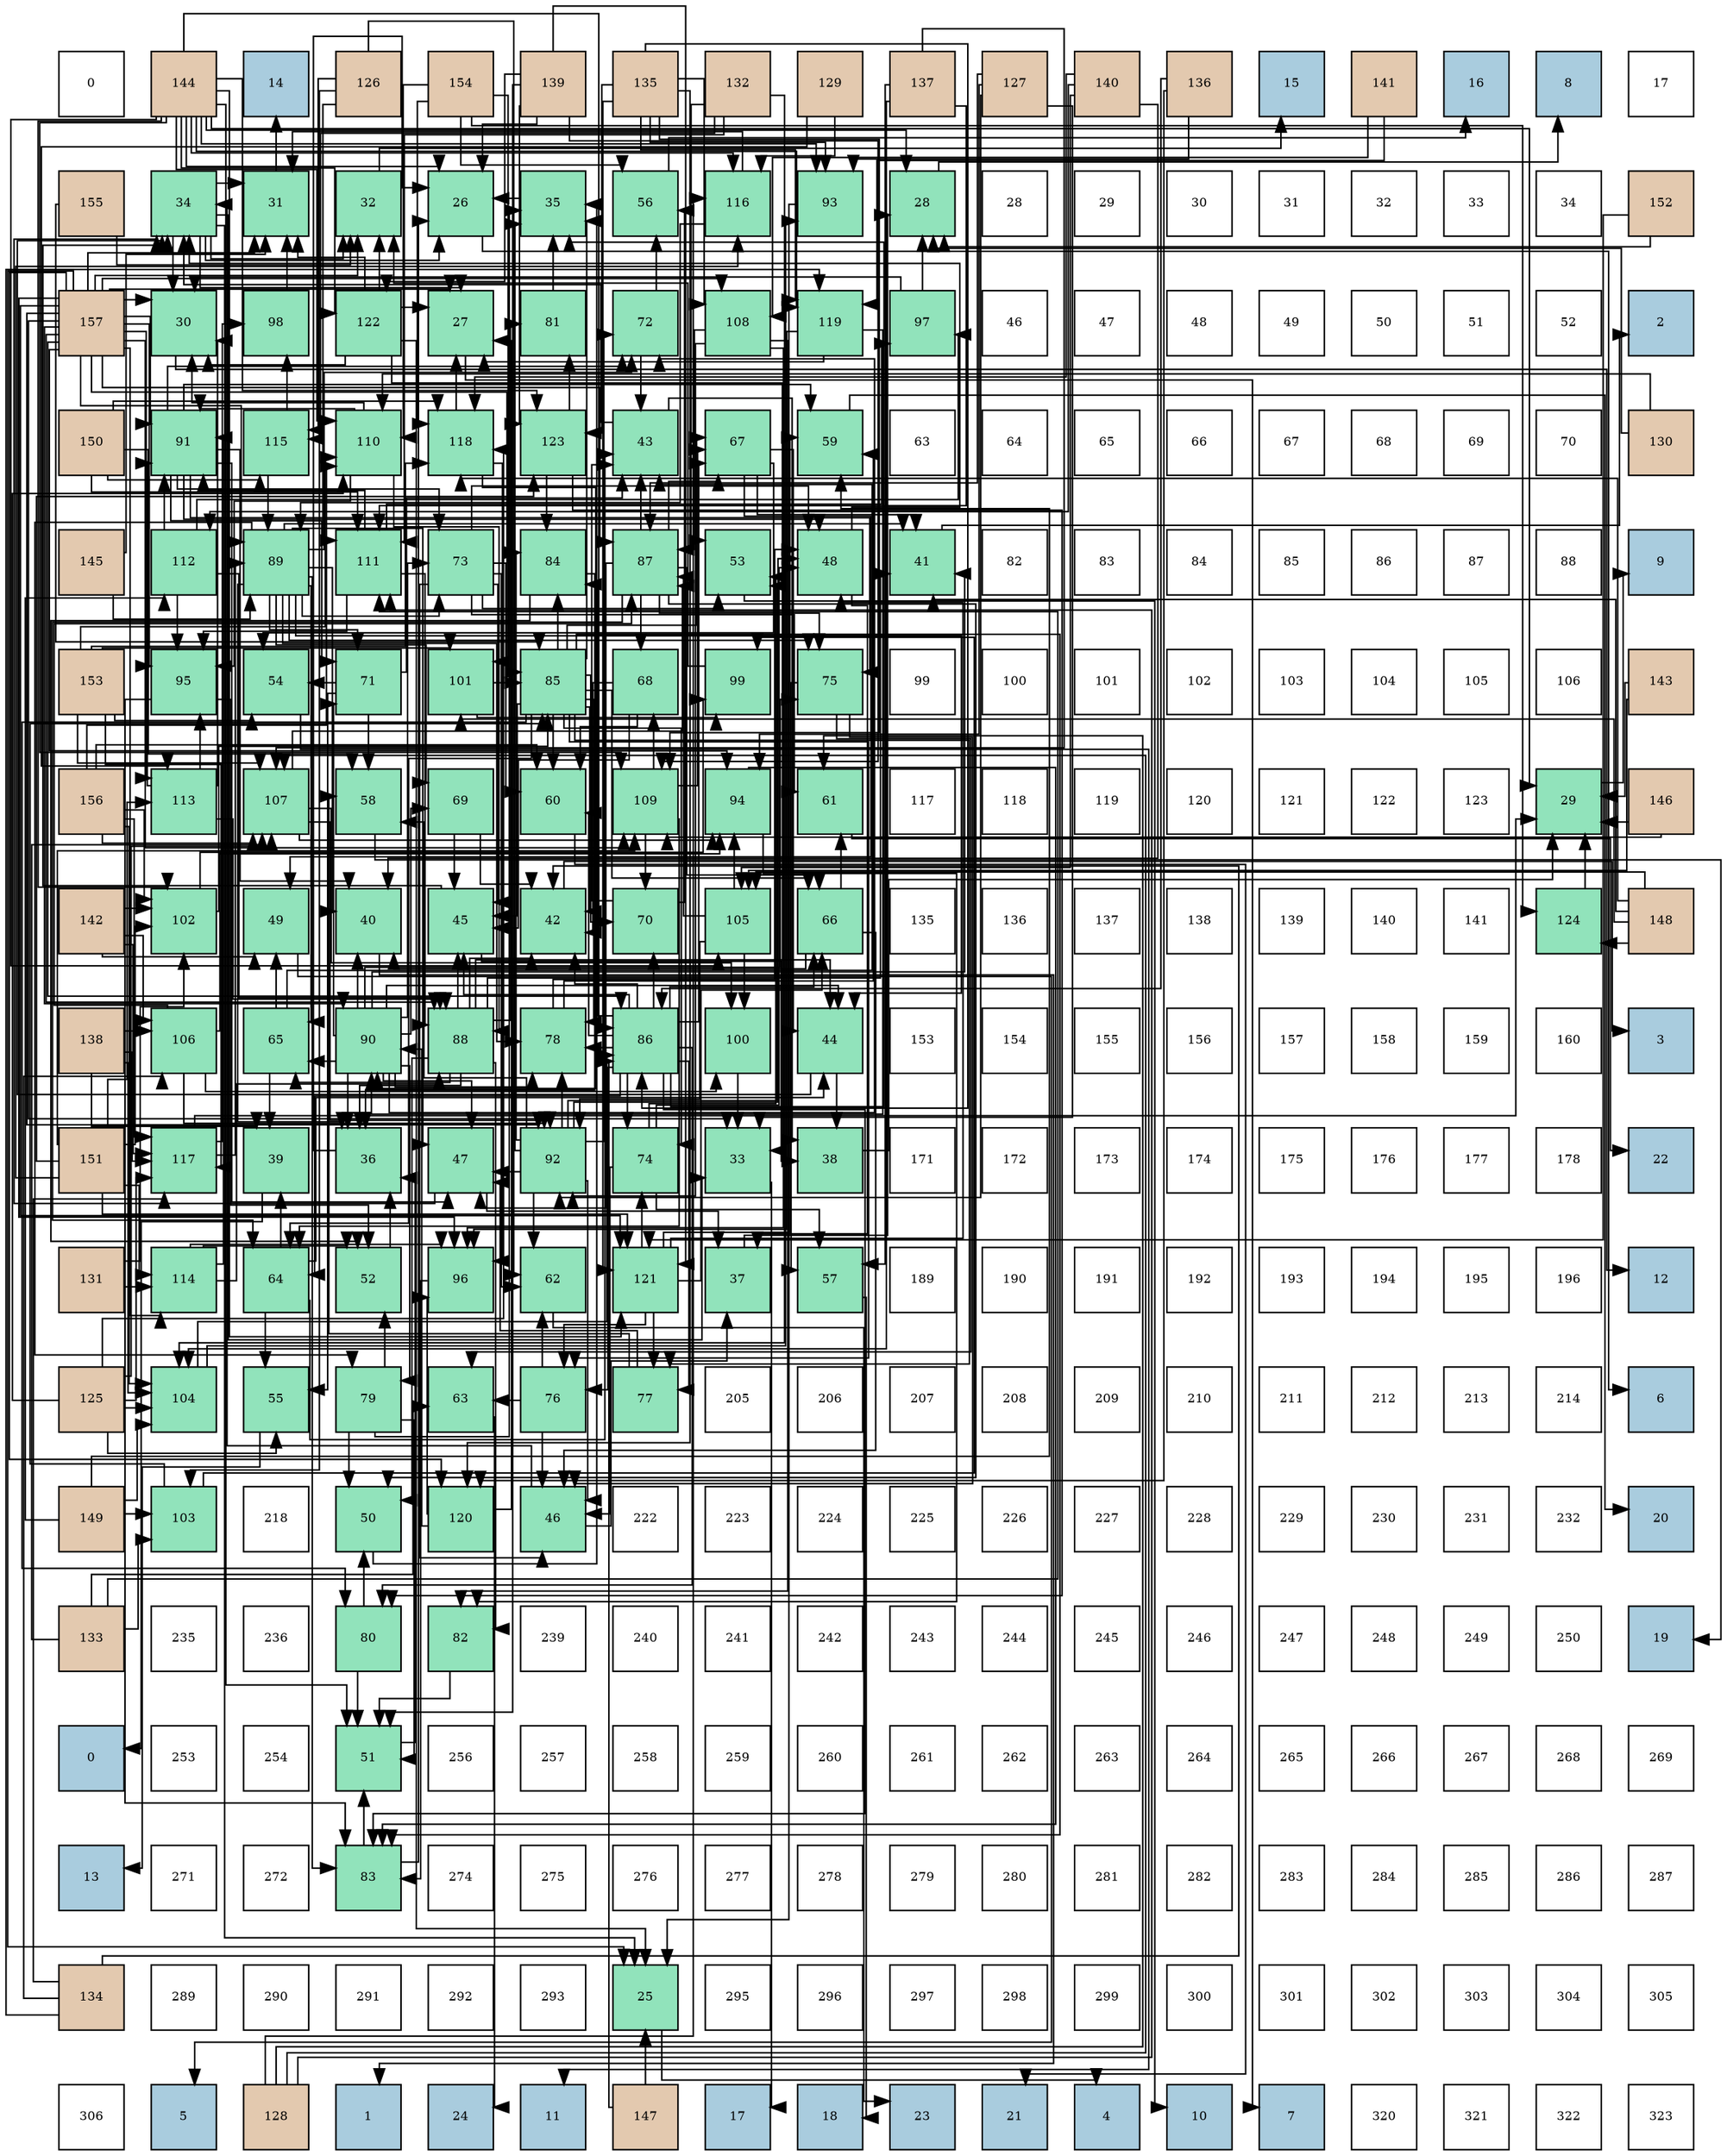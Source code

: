 digraph layout{
 rankdir=TB;
 splines=ortho;
 node [style=filled shape=square fixedsize=true width=0.6];
0[label="0", fontsize=8, fillcolor="#ffffff"];
1[label="144", fontsize=8, fillcolor="#e3c9af"];
2[label="14", fontsize=8, fillcolor="#a9ccde"];
3[label="126", fontsize=8, fillcolor="#e3c9af"];
4[label="154", fontsize=8, fillcolor="#e3c9af"];
5[label="139", fontsize=8, fillcolor="#e3c9af"];
6[label="135", fontsize=8, fillcolor="#e3c9af"];
7[label="132", fontsize=8, fillcolor="#e3c9af"];
8[label="129", fontsize=8, fillcolor="#e3c9af"];
9[label="137", fontsize=8, fillcolor="#e3c9af"];
10[label="127", fontsize=8, fillcolor="#e3c9af"];
11[label="140", fontsize=8, fillcolor="#e3c9af"];
12[label="136", fontsize=8, fillcolor="#e3c9af"];
13[label="15", fontsize=8, fillcolor="#a9ccde"];
14[label="141", fontsize=8, fillcolor="#e3c9af"];
15[label="16", fontsize=8, fillcolor="#a9ccde"];
16[label="8", fontsize=8, fillcolor="#a9ccde"];
17[label="17", fontsize=8, fillcolor="#ffffff"];
18[label="155", fontsize=8, fillcolor="#e3c9af"];
19[label="34", fontsize=8, fillcolor="#91e3bb"];
20[label="31", fontsize=8, fillcolor="#91e3bb"];
21[label="32", fontsize=8, fillcolor="#91e3bb"];
22[label="26", fontsize=8, fillcolor="#91e3bb"];
23[label="35", fontsize=8, fillcolor="#91e3bb"];
24[label="56", fontsize=8, fillcolor="#91e3bb"];
25[label="116", fontsize=8, fillcolor="#91e3bb"];
26[label="93", fontsize=8, fillcolor="#91e3bb"];
27[label="28", fontsize=8, fillcolor="#91e3bb"];
28[label="28", fontsize=8, fillcolor="#ffffff"];
29[label="29", fontsize=8, fillcolor="#ffffff"];
30[label="30", fontsize=8, fillcolor="#ffffff"];
31[label="31", fontsize=8, fillcolor="#ffffff"];
32[label="32", fontsize=8, fillcolor="#ffffff"];
33[label="33", fontsize=8, fillcolor="#ffffff"];
34[label="34", fontsize=8, fillcolor="#ffffff"];
35[label="152", fontsize=8, fillcolor="#e3c9af"];
36[label="157", fontsize=8, fillcolor="#e3c9af"];
37[label="30", fontsize=8, fillcolor="#91e3bb"];
38[label="98", fontsize=8, fillcolor="#91e3bb"];
39[label="122", fontsize=8, fillcolor="#91e3bb"];
40[label="27", fontsize=8, fillcolor="#91e3bb"];
41[label="81", fontsize=8, fillcolor="#91e3bb"];
42[label="72", fontsize=8, fillcolor="#91e3bb"];
43[label="108", fontsize=8, fillcolor="#91e3bb"];
44[label="119", fontsize=8, fillcolor="#91e3bb"];
45[label="97", fontsize=8, fillcolor="#91e3bb"];
46[label="46", fontsize=8, fillcolor="#ffffff"];
47[label="47", fontsize=8, fillcolor="#ffffff"];
48[label="48", fontsize=8, fillcolor="#ffffff"];
49[label="49", fontsize=8, fillcolor="#ffffff"];
50[label="50", fontsize=8, fillcolor="#ffffff"];
51[label="51", fontsize=8, fillcolor="#ffffff"];
52[label="52", fontsize=8, fillcolor="#ffffff"];
53[label="2", fontsize=8, fillcolor="#a9ccde"];
54[label="150", fontsize=8, fillcolor="#e3c9af"];
55[label="91", fontsize=8, fillcolor="#91e3bb"];
56[label="115", fontsize=8, fillcolor="#91e3bb"];
57[label="110", fontsize=8, fillcolor="#91e3bb"];
58[label="118", fontsize=8, fillcolor="#91e3bb"];
59[label="123", fontsize=8, fillcolor="#91e3bb"];
60[label="43", fontsize=8, fillcolor="#91e3bb"];
61[label="67", fontsize=8, fillcolor="#91e3bb"];
62[label="59", fontsize=8, fillcolor="#91e3bb"];
63[label="63", fontsize=8, fillcolor="#ffffff"];
64[label="64", fontsize=8, fillcolor="#ffffff"];
65[label="65", fontsize=8, fillcolor="#ffffff"];
66[label="66", fontsize=8, fillcolor="#ffffff"];
67[label="67", fontsize=8, fillcolor="#ffffff"];
68[label="68", fontsize=8, fillcolor="#ffffff"];
69[label="69", fontsize=8, fillcolor="#ffffff"];
70[label="70", fontsize=8, fillcolor="#ffffff"];
71[label="130", fontsize=8, fillcolor="#e3c9af"];
72[label="145", fontsize=8, fillcolor="#e3c9af"];
73[label="112", fontsize=8, fillcolor="#91e3bb"];
74[label="89", fontsize=8, fillcolor="#91e3bb"];
75[label="111", fontsize=8, fillcolor="#91e3bb"];
76[label="73", fontsize=8, fillcolor="#91e3bb"];
77[label="84", fontsize=8, fillcolor="#91e3bb"];
78[label="87", fontsize=8, fillcolor="#91e3bb"];
79[label="53", fontsize=8, fillcolor="#91e3bb"];
80[label="48", fontsize=8, fillcolor="#91e3bb"];
81[label="41", fontsize=8, fillcolor="#91e3bb"];
82[label="82", fontsize=8, fillcolor="#ffffff"];
83[label="83", fontsize=8, fillcolor="#ffffff"];
84[label="84", fontsize=8, fillcolor="#ffffff"];
85[label="85", fontsize=8, fillcolor="#ffffff"];
86[label="86", fontsize=8, fillcolor="#ffffff"];
87[label="87", fontsize=8, fillcolor="#ffffff"];
88[label="88", fontsize=8, fillcolor="#ffffff"];
89[label="9", fontsize=8, fillcolor="#a9ccde"];
90[label="153", fontsize=8, fillcolor="#e3c9af"];
91[label="95", fontsize=8, fillcolor="#91e3bb"];
92[label="54", fontsize=8, fillcolor="#91e3bb"];
93[label="71", fontsize=8, fillcolor="#91e3bb"];
94[label="101", fontsize=8, fillcolor="#91e3bb"];
95[label="85", fontsize=8, fillcolor="#91e3bb"];
96[label="68", fontsize=8, fillcolor="#91e3bb"];
97[label="99", fontsize=8, fillcolor="#91e3bb"];
98[label="75", fontsize=8, fillcolor="#91e3bb"];
99[label="99", fontsize=8, fillcolor="#ffffff"];
100[label="100", fontsize=8, fillcolor="#ffffff"];
101[label="101", fontsize=8, fillcolor="#ffffff"];
102[label="102", fontsize=8, fillcolor="#ffffff"];
103[label="103", fontsize=8, fillcolor="#ffffff"];
104[label="104", fontsize=8, fillcolor="#ffffff"];
105[label="105", fontsize=8, fillcolor="#ffffff"];
106[label="106", fontsize=8, fillcolor="#ffffff"];
107[label="143", fontsize=8, fillcolor="#e3c9af"];
108[label="156", fontsize=8, fillcolor="#e3c9af"];
109[label="113", fontsize=8, fillcolor="#91e3bb"];
110[label="107", fontsize=8, fillcolor="#91e3bb"];
111[label="58", fontsize=8, fillcolor="#91e3bb"];
112[label="69", fontsize=8, fillcolor="#91e3bb"];
113[label="60", fontsize=8, fillcolor="#91e3bb"];
114[label="109", fontsize=8, fillcolor="#91e3bb"];
115[label="94", fontsize=8, fillcolor="#91e3bb"];
116[label="61", fontsize=8, fillcolor="#91e3bb"];
117[label="117", fontsize=8, fillcolor="#ffffff"];
118[label="118", fontsize=8, fillcolor="#ffffff"];
119[label="119", fontsize=8, fillcolor="#ffffff"];
120[label="120", fontsize=8, fillcolor="#ffffff"];
121[label="121", fontsize=8, fillcolor="#ffffff"];
122[label="122", fontsize=8, fillcolor="#ffffff"];
123[label="123", fontsize=8, fillcolor="#ffffff"];
124[label="29", fontsize=8, fillcolor="#91e3bb"];
125[label="146", fontsize=8, fillcolor="#e3c9af"];
126[label="142", fontsize=8, fillcolor="#e3c9af"];
127[label="102", fontsize=8, fillcolor="#91e3bb"];
128[label="49", fontsize=8, fillcolor="#91e3bb"];
129[label="40", fontsize=8, fillcolor="#91e3bb"];
130[label="45", fontsize=8, fillcolor="#91e3bb"];
131[label="42", fontsize=8, fillcolor="#91e3bb"];
132[label="70", fontsize=8, fillcolor="#91e3bb"];
133[label="105", fontsize=8, fillcolor="#91e3bb"];
134[label="66", fontsize=8, fillcolor="#91e3bb"];
135[label="135", fontsize=8, fillcolor="#ffffff"];
136[label="136", fontsize=8, fillcolor="#ffffff"];
137[label="137", fontsize=8, fillcolor="#ffffff"];
138[label="138", fontsize=8, fillcolor="#ffffff"];
139[label="139", fontsize=8, fillcolor="#ffffff"];
140[label="140", fontsize=8, fillcolor="#ffffff"];
141[label="141", fontsize=8, fillcolor="#ffffff"];
142[label="124", fontsize=8, fillcolor="#91e3bb"];
143[label="148", fontsize=8, fillcolor="#e3c9af"];
144[label="138", fontsize=8, fillcolor="#e3c9af"];
145[label="106", fontsize=8, fillcolor="#91e3bb"];
146[label="65", fontsize=8, fillcolor="#91e3bb"];
147[label="90", fontsize=8, fillcolor="#91e3bb"];
148[label="88", fontsize=8, fillcolor="#91e3bb"];
149[label="78", fontsize=8, fillcolor="#91e3bb"];
150[label="86", fontsize=8, fillcolor="#91e3bb"];
151[label="100", fontsize=8, fillcolor="#91e3bb"];
152[label="44", fontsize=8, fillcolor="#91e3bb"];
153[label="153", fontsize=8, fillcolor="#ffffff"];
154[label="154", fontsize=8, fillcolor="#ffffff"];
155[label="155", fontsize=8, fillcolor="#ffffff"];
156[label="156", fontsize=8, fillcolor="#ffffff"];
157[label="157", fontsize=8, fillcolor="#ffffff"];
158[label="158", fontsize=8, fillcolor="#ffffff"];
159[label="159", fontsize=8, fillcolor="#ffffff"];
160[label="160", fontsize=8, fillcolor="#ffffff"];
161[label="3", fontsize=8, fillcolor="#a9ccde"];
162[label="151", fontsize=8, fillcolor="#e3c9af"];
163[label="117", fontsize=8, fillcolor="#91e3bb"];
164[label="39", fontsize=8, fillcolor="#91e3bb"];
165[label="36", fontsize=8, fillcolor="#91e3bb"];
166[label="47", fontsize=8, fillcolor="#91e3bb"];
167[label="92", fontsize=8, fillcolor="#91e3bb"];
168[label="74", fontsize=8, fillcolor="#91e3bb"];
169[label="33", fontsize=8, fillcolor="#91e3bb"];
170[label="38", fontsize=8, fillcolor="#91e3bb"];
171[label="171", fontsize=8, fillcolor="#ffffff"];
172[label="172", fontsize=8, fillcolor="#ffffff"];
173[label="173", fontsize=8, fillcolor="#ffffff"];
174[label="174", fontsize=8, fillcolor="#ffffff"];
175[label="175", fontsize=8, fillcolor="#ffffff"];
176[label="176", fontsize=8, fillcolor="#ffffff"];
177[label="177", fontsize=8, fillcolor="#ffffff"];
178[label="178", fontsize=8, fillcolor="#ffffff"];
179[label="22", fontsize=8, fillcolor="#a9ccde"];
180[label="131", fontsize=8, fillcolor="#e3c9af"];
181[label="114", fontsize=8, fillcolor="#91e3bb"];
182[label="64", fontsize=8, fillcolor="#91e3bb"];
183[label="52", fontsize=8, fillcolor="#91e3bb"];
184[label="96", fontsize=8, fillcolor="#91e3bb"];
185[label="62", fontsize=8, fillcolor="#91e3bb"];
186[label="121", fontsize=8, fillcolor="#91e3bb"];
187[label="37", fontsize=8, fillcolor="#91e3bb"];
188[label="57", fontsize=8, fillcolor="#91e3bb"];
189[label="189", fontsize=8, fillcolor="#ffffff"];
190[label="190", fontsize=8, fillcolor="#ffffff"];
191[label="191", fontsize=8, fillcolor="#ffffff"];
192[label="192", fontsize=8, fillcolor="#ffffff"];
193[label="193", fontsize=8, fillcolor="#ffffff"];
194[label="194", fontsize=8, fillcolor="#ffffff"];
195[label="195", fontsize=8, fillcolor="#ffffff"];
196[label="196", fontsize=8, fillcolor="#ffffff"];
197[label="12", fontsize=8, fillcolor="#a9ccde"];
198[label="125", fontsize=8, fillcolor="#e3c9af"];
199[label="104", fontsize=8, fillcolor="#91e3bb"];
200[label="55", fontsize=8, fillcolor="#91e3bb"];
201[label="79", fontsize=8, fillcolor="#91e3bb"];
202[label="63", fontsize=8, fillcolor="#91e3bb"];
203[label="76", fontsize=8, fillcolor="#91e3bb"];
204[label="77", fontsize=8, fillcolor="#91e3bb"];
205[label="205", fontsize=8, fillcolor="#ffffff"];
206[label="206", fontsize=8, fillcolor="#ffffff"];
207[label="207", fontsize=8, fillcolor="#ffffff"];
208[label="208", fontsize=8, fillcolor="#ffffff"];
209[label="209", fontsize=8, fillcolor="#ffffff"];
210[label="210", fontsize=8, fillcolor="#ffffff"];
211[label="211", fontsize=8, fillcolor="#ffffff"];
212[label="212", fontsize=8, fillcolor="#ffffff"];
213[label="213", fontsize=8, fillcolor="#ffffff"];
214[label="214", fontsize=8, fillcolor="#ffffff"];
215[label="6", fontsize=8, fillcolor="#a9ccde"];
216[label="149", fontsize=8, fillcolor="#e3c9af"];
217[label="103", fontsize=8, fillcolor="#91e3bb"];
218[label="218", fontsize=8, fillcolor="#ffffff"];
219[label="50", fontsize=8, fillcolor="#91e3bb"];
220[label="120", fontsize=8, fillcolor="#91e3bb"];
221[label="46", fontsize=8, fillcolor="#91e3bb"];
222[label="222", fontsize=8, fillcolor="#ffffff"];
223[label="223", fontsize=8, fillcolor="#ffffff"];
224[label="224", fontsize=8, fillcolor="#ffffff"];
225[label="225", fontsize=8, fillcolor="#ffffff"];
226[label="226", fontsize=8, fillcolor="#ffffff"];
227[label="227", fontsize=8, fillcolor="#ffffff"];
228[label="228", fontsize=8, fillcolor="#ffffff"];
229[label="229", fontsize=8, fillcolor="#ffffff"];
230[label="230", fontsize=8, fillcolor="#ffffff"];
231[label="231", fontsize=8, fillcolor="#ffffff"];
232[label="232", fontsize=8, fillcolor="#ffffff"];
233[label="20", fontsize=8, fillcolor="#a9ccde"];
234[label="133", fontsize=8, fillcolor="#e3c9af"];
235[label="235", fontsize=8, fillcolor="#ffffff"];
236[label="236", fontsize=8, fillcolor="#ffffff"];
237[label="80", fontsize=8, fillcolor="#91e3bb"];
238[label="82", fontsize=8, fillcolor="#91e3bb"];
239[label="239", fontsize=8, fillcolor="#ffffff"];
240[label="240", fontsize=8, fillcolor="#ffffff"];
241[label="241", fontsize=8, fillcolor="#ffffff"];
242[label="242", fontsize=8, fillcolor="#ffffff"];
243[label="243", fontsize=8, fillcolor="#ffffff"];
244[label="244", fontsize=8, fillcolor="#ffffff"];
245[label="245", fontsize=8, fillcolor="#ffffff"];
246[label="246", fontsize=8, fillcolor="#ffffff"];
247[label="247", fontsize=8, fillcolor="#ffffff"];
248[label="248", fontsize=8, fillcolor="#ffffff"];
249[label="249", fontsize=8, fillcolor="#ffffff"];
250[label="250", fontsize=8, fillcolor="#ffffff"];
251[label="19", fontsize=8, fillcolor="#a9ccde"];
252[label="0", fontsize=8, fillcolor="#a9ccde"];
253[label="253", fontsize=8, fillcolor="#ffffff"];
254[label="254", fontsize=8, fillcolor="#ffffff"];
255[label="51", fontsize=8, fillcolor="#91e3bb"];
256[label="256", fontsize=8, fillcolor="#ffffff"];
257[label="257", fontsize=8, fillcolor="#ffffff"];
258[label="258", fontsize=8, fillcolor="#ffffff"];
259[label="259", fontsize=8, fillcolor="#ffffff"];
260[label="260", fontsize=8, fillcolor="#ffffff"];
261[label="261", fontsize=8, fillcolor="#ffffff"];
262[label="262", fontsize=8, fillcolor="#ffffff"];
263[label="263", fontsize=8, fillcolor="#ffffff"];
264[label="264", fontsize=8, fillcolor="#ffffff"];
265[label="265", fontsize=8, fillcolor="#ffffff"];
266[label="266", fontsize=8, fillcolor="#ffffff"];
267[label="267", fontsize=8, fillcolor="#ffffff"];
268[label="268", fontsize=8, fillcolor="#ffffff"];
269[label="269", fontsize=8, fillcolor="#ffffff"];
270[label="13", fontsize=8, fillcolor="#a9ccde"];
271[label="271", fontsize=8, fillcolor="#ffffff"];
272[label="272", fontsize=8, fillcolor="#ffffff"];
273[label="83", fontsize=8, fillcolor="#91e3bb"];
274[label="274", fontsize=8, fillcolor="#ffffff"];
275[label="275", fontsize=8, fillcolor="#ffffff"];
276[label="276", fontsize=8, fillcolor="#ffffff"];
277[label="277", fontsize=8, fillcolor="#ffffff"];
278[label="278", fontsize=8, fillcolor="#ffffff"];
279[label="279", fontsize=8, fillcolor="#ffffff"];
280[label="280", fontsize=8, fillcolor="#ffffff"];
281[label="281", fontsize=8, fillcolor="#ffffff"];
282[label="282", fontsize=8, fillcolor="#ffffff"];
283[label="283", fontsize=8, fillcolor="#ffffff"];
284[label="284", fontsize=8, fillcolor="#ffffff"];
285[label="285", fontsize=8, fillcolor="#ffffff"];
286[label="286", fontsize=8, fillcolor="#ffffff"];
287[label="287", fontsize=8, fillcolor="#ffffff"];
288[label="134", fontsize=8, fillcolor="#e3c9af"];
289[label="289", fontsize=8, fillcolor="#ffffff"];
290[label="290", fontsize=8, fillcolor="#ffffff"];
291[label="291", fontsize=8, fillcolor="#ffffff"];
292[label="292", fontsize=8, fillcolor="#ffffff"];
293[label="293", fontsize=8, fillcolor="#ffffff"];
294[label="25", fontsize=8, fillcolor="#91e3bb"];
295[label="295", fontsize=8, fillcolor="#ffffff"];
296[label="296", fontsize=8, fillcolor="#ffffff"];
297[label="297", fontsize=8, fillcolor="#ffffff"];
298[label="298", fontsize=8, fillcolor="#ffffff"];
299[label="299", fontsize=8, fillcolor="#ffffff"];
300[label="300", fontsize=8, fillcolor="#ffffff"];
301[label="301", fontsize=8, fillcolor="#ffffff"];
302[label="302", fontsize=8, fillcolor="#ffffff"];
303[label="303", fontsize=8, fillcolor="#ffffff"];
304[label="304", fontsize=8, fillcolor="#ffffff"];
305[label="305", fontsize=8, fillcolor="#ffffff"];
306[label="306", fontsize=8, fillcolor="#ffffff"];
307[label="5", fontsize=8, fillcolor="#a9ccde"];
308[label="128", fontsize=8, fillcolor="#e3c9af"];
309[label="1", fontsize=8, fillcolor="#a9ccde"];
310[label="24", fontsize=8, fillcolor="#a9ccde"];
311[label="11", fontsize=8, fillcolor="#a9ccde"];
312[label="147", fontsize=8, fillcolor="#e3c9af"];
313[label="17", fontsize=8, fillcolor="#a9ccde"];
314[label="18", fontsize=8, fillcolor="#a9ccde"];
315[label="23", fontsize=8, fillcolor="#a9ccde"];
316[label="21", fontsize=8, fillcolor="#a9ccde"];
317[label="4", fontsize=8, fillcolor="#a9ccde"];
318[label="10", fontsize=8, fillcolor="#a9ccde"];
319[label="7", fontsize=8, fillcolor="#a9ccde"];
320[label="320", fontsize=8, fillcolor="#ffffff"];
321[label="321", fontsize=8, fillcolor="#ffffff"];
322[label="322", fontsize=8, fillcolor="#ffffff"];
323[label="323", fontsize=8, fillcolor="#ffffff"];
edge [constraint=false, style=vis];294 -> 317;
22 -> 215;
40 -> 319;
27 -> 16;
124 -> 89;
37 -> 197;
20 -> 2;
21 -> 13;
169 -> 313;
19 -> 294;
19 -> 22;
19 -> 40;
19 -> 37;
19 -> 20;
19 -> 21;
19 -> 169;
23 -> 22;
165 -> 22;
187 -> 27;
170 -> 124;
164 -> 252;
129 -> 309;
81 -> 53;
131 -> 161;
60 -> 19;
60 -> 170;
152 -> 19;
152 -> 170;
130 -> 19;
130 -> 170;
221 -> 19;
221 -> 187;
166 -> 19;
166 -> 187;
80 -> 19;
80 -> 187;
128 -> 307;
219 -> 23;
255 -> 165;
183 -> 165;
79 -> 318;
92 -> 311;
200 -> 270;
24 -> 15;
188 -> 314;
111 -> 251;
62 -> 233;
113 -> 316;
116 -> 179;
185 -> 315;
202 -> 310;
182 -> 164;
182 -> 60;
182 -> 152;
182 -> 200;
146 -> 164;
146 -> 60;
146 -> 128;
134 -> 129;
134 -> 221;
134 -> 116;
61 -> 81;
61 -> 152;
61 -> 128;
61 -> 92;
96 -> 131;
96 -> 130;
96 -> 113;
112 -> 131;
112 -> 130;
132 -> 60;
132 -> 24;
93 -> 60;
93 -> 92;
93 -> 200;
93 -> 111;
42 -> 60;
42 -> 24;
76 -> 130;
76 -> 221;
76 -> 80;
76 -> 79;
76 -> 113;
76 -> 116;
76 -> 185;
168 -> 221;
168 -> 80;
168 -> 79;
168 -> 188;
98 -> 221;
98 -> 188;
98 -> 202;
203 -> 221;
203 -> 185;
203 -> 202;
204 -> 166;
204 -> 111;
149 -> 80;
149 -> 62;
201 -> 23;
201 -> 219;
201 -> 255;
201 -> 183;
237 -> 219;
237 -> 255;
41 -> 23;
238 -> 255;
273 -> 22;
273 -> 255;
77 -> 165;
77 -> 183;
95 -> 23;
95 -> 131;
95 -> 130;
95 -> 113;
95 -> 182;
95 -> 134;
95 -> 61;
95 -> 132;
95 -> 168;
95 -> 203;
95 -> 204;
95 -> 149;
95 -> 237;
95 -> 273;
95 -> 77;
150 -> 23;
150 -> 131;
150 -> 130;
150 -> 113;
150 -> 182;
150 -> 134;
150 -> 61;
150 -> 132;
150 -> 168;
150 -> 203;
150 -> 204;
150 -> 149;
150 -> 237;
150 -> 273;
150 -> 77;
78 -> 60;
78 -> 166;
78 -> 219;
78 -> 182;
78 -> 134;
78 -> 61;
78 -> 96;
78 -> 98;
148 -> 165;
148 -> 81;
148 -> 131;
148 -> 152;
148 -> 130;
148 -> 219;
148 -> 146;
148 -> 41;
148 -> 238;
74 -> 165;
74 -> 129;
74 -> 81;
74 -> 152;
74 -> 166;
74 -> 146;
74 -> 112;
74 -> 93;
74 -> 42;
74 -> 76;
74 -> 98;
74 -> 149;
74 -> 201;
74 -> 273;
147 -> 165;
147 -> 129;
147 -> 81;
147 -> 152;
147 -> 166;
147 -> 146;
147 -> 112;
147 -> 93;
147 -> 42;
147 -> 76;
147 -> 98;
147 -> 149;
147 -> 201;
55 -> 129;
55 -> 166;
55 -> 80;
55 -> 62;
55 -> 93;
55 -> 42;
55 -> 76;
55 -> 98;
167 -> 23;
167 -> 221;
167 -> 166;
167 -> 80;
167 -> 79;
167 -> 111;
167 -> 185;
167 -> 42;
167 -> 149;
167 -> 77;
26 -> 294;
115 -> 238;
115 -> 273;
91 -> 183;
91 -> 273;
184 -> 273;
45 -> 27;
45 -> 37;
38 -> 20;
97 -> 21;
151 -> 169;
94 -> 95;
94 -> 97;
127 -> 95;
127 -> 97;
217 -> 95;
217 -> 97;
199 -> 150;
199 -> 26;
133 -> 78;
133 -> 167;
133 -> 115;
133 -> 151;
145 -> 78;
145 -> 167;
145 -> 115;
145 -> 151;
110 -> 78;
110 -> 167;
110 -> 115;
110 -> 151;
43 -> 238;
43 -> 78;
43 -> 167;
43 -> 184;
114 -> 182;
114 -> 61;
114 -> 96;
114 -> 132;
57 -> 37;
57 -> 148;
57 -> 55;
57 -> 91;
75 -> 148;
75 -> 55;
75 -> 91;
75 -> 45;
73 -> 148;
73 -> 55;
73 -> 91;
73 -> 45;
109 -> 37;
109 -> 148;
109 -> 55;
109 -> 91;
181 -> 183;
181 -> 148;
181 -> 55;
181 -> 184;
56 -> 74;
56 -> 38;
25 -> 20;
25 -> 74;
163 -> 124;
163 -> 74;
163 -> 38;
58 -> 40;
58 -> 147;
58 -> 184;
44 -> 40;
44 -> 147;
44 -> 184;
220 -> 40;
220 -> 147;
220 -> 184;
186 -> 80;
186 -> 62;
186 -> 134;
186 -> 168;
186 -> 203;
186 -> 204;
39 -> 294;
39 -> 40;
39 -> 37;
39 -> 20;
39 -> 21;
39 -> 169;
59 -> 237;
59 -> 41;
59 -> 77;
142 -> 124;
198 -> 200;
198 -> 199;
198 -> 110;
198 -> 57;
198 -> 163;
198 -> 58;
3 -> 185;
3 -> 217;
3 -> 75;
3 -> 56;
10 -> 169;
10 -> 78;
10 -> 167;
10 -> 115;
308 -> 116;
308 -> 110;
308 -> 75;
308 -> 25;
8 -> 109;
8 -> 25;
71 -> 27;
71 -> 57;
180 -> 127;
180 -> 181;
7 -> 79;
7 -> 199;
7 -> 75;
7 -> 56;
234 -> 202;
234 -> 217;
234 -> 110;
234 -> 75;
288 -> 131;
288 -> 145;
288 -> 163;
288 -> 44;
6 -> 150;
6 -> 26;
6 -> 43;
6 -> 114;
6 -> 44;
6 -> 220;
6 -> 186;
6 -> 59;
12 -> 150;
12 -> 26;
12 -> 220;
9 -> 188;
9 -> 199;
9 -> 110;
9 -> 75;
144 -> 164;
144 -> 199;
144 -> 145;
144 -> 163;
5 -> 22;
5 -> 255;
5 -> 114;
5 -> 186;
5 -> 39;
5 -> 59;
11 -> 129;
11 -> 133;
11 -> 73;
11 -> 58;
14 -> 43;
14 -> 44;
126 -> 128;
126 -> 127;
126 -> 145;
126 -> 163;
107 -> 124;
107 -> 133;
1 -> 22;
1 -> 27;
1 -> 124;
1 -> 255;
1 -> 150;
1 -> 26;
1 -> 127;
1 -> 133;
1 -> 114;
1 -> 57;
1 -> 25;
1 -> 44;
1 -> 186;
1 -> 39;
1 -> 59;
72 -> 20;
72 -> 74;
125 -> 124;
125 -> 114;
312 -> 294;
312 -> 150;
143 -> 81;
143 -> 94;
143 -> 133;
143 -> 58;
143 -> 142;
216 -> 62;
216 -> 217;
216 -> 199;
216 -> 73;
54 -> 111;
54 -> 75;
54 -> 56;
54 -> 58;
162 -> 127;
162 -> 114;
162 -> 109;
162 -> 181;
162 -> 25;
162 -> 186;
162 -> 59;
35 -> 27;
35 -> 186;
90 -> 92;
90 -> 94;
90 -> 110;
90 -> 57;
90 -> 163;
90 -> 58;
4 -> 24;
4 -> 94;
4 -> 57;
4 -> 58;
4 -> 142;
18 -> 21;
18 -> 95;
108 -> 113;
108 -> 127;
108 -> 199;
108 -> 110;
108 -> 57;
108 -> 163;
36 -> 294;
36 -> 40;
36 -> 37;
36 -> 20;
36 -> 21;
36 -> 169;
36 -> 95;
36 -> 150;
36 -> 78;
36 -> 148;
36 -> 74;
36 -> 147;
36 -> 55;
36 -> 167;
36 -> 115;
36 -> 91;
36 -> 184;
36 -> 43;
36 -> 114;
36 -> 109;
36 -> 181;
36 -> 220;
36 -> 186;
edge [constraint=true, style=invis];
0 -> 18 -> 36 -> 54 -> 72 -> 90 -> 108 -> 126 -> 144 -> 162 -> 180 -> 198 -> 216 -> 234 -> 252 -> 270 -> 288 -> 306;
1 -> 19 -> 37 -> 55 -> 73 -> 91 -> 109 -> 127 -> 145 -> 163 -> 181 -> 199 -> 217 -> 235 -> 253 -> 271 -> 289 -> 307;
2 -> 20 -> 38 -> 56 -> 74 -> 92 -> 110 -> 128 -> 146 -> 164 -> 182 -> 200 -> 218 -> 236 -> 254 -> 272 -> 290 -> 308;
3 -> 21 -> 39 -> 57 -> 75 -> 93 -> 111 -> 129 -> 147 -> 165 -> 183 -> 201 -> 219 -> 237 -> 255 -> 273 -> 291 -> 309;
4 -> 22 -> 40 -> 58 -> 76 -> 94 -> 112 -> 130 -> 148 -> 166 -> 184 -> 202 -> 220 -> 238 -> 256 -> 274 -> 292 -> 310;
5 -> 23 -> 41 -> 59 -> 77 -> 95 -> 113 -> 131 -> 149 -> 167 -> 185 -> 203 -> 221 -> 239 -> 257 -> 275 -> 293 -> 311;
6 -> 24 -> 42 -> 60 -> 78 -> 96 -> 114 -> 132 -> 150 -> 168 -> 186 -> 204 -> 222 -> 240 -> 258 -> 276 -> 294 -> 312;
7 -> 25 -> 43 -> 61 -> 79 -> 97 -> 115 -> 133 -> 151 -> 169 -> 187 -> 205 -> 223 -> 241 -> 259 -> 277 -> 295 -> 313;
8 -> 26 -> 44 -> 62 -> 80 -> 98 -> 116 -> 134 -> 152 -> 170 -> 188 -> 206 -> 224 -> 242 -> 260 -> 278 -> 296 -> 314;
9 -> 27 -> 45 -> 63 -> 81 -> 99 -> 117 -> 135 -> 153 -> 171 -> 189 -> 207 -> 225 -> 243 -> 261 -> 279 -> 297 -> 315;
10 -> 28 -> 46 -> 64 -> 82 -> 100 -> 118 -> 136 -> 154 -> 172 -> 190 -> 208 -> 226 -> 244 -> 262 -> 280 -> 298 -> 316;
11 -> 29 -> 47 -> 65 -> 83 -> 101 -> 119 -> 137 -> 155 -> 173 -> 191 -> 209 -> 227 -> 245 -> 263 -> 281 -> 299 -> 317;
12 -> 30 -> 48 -> 66 -> 84 -> 102 -> 120 -> 138 -> 156 -> 174 -> 192 -> 210 -> 228 -> 246 -> 264 -> 282 -> 300 -> 318;
13 -> 31 -> 49 -> 67 -> 85 -> 103 -> 121 -> 139 -> 157 -> 175 -> 193 -> 211 -> 229 -> 247 -> 265 -> 283 -> 301 -> 319;
14 -> 32 -> 50 -> 68 -> 86 -> 104 -> 122 -> 140 -> 158 -> 176 -> 194 -> 212 -> 230 -> 248 -> 266 -> 284 -> 302 -> 320;
15 -> 33 -> 51 -> 69 -> 87 -> 105 -> 123 -> 141 -> 159 -> 177 -> 195 -> 213 -> 231 -> 249 -> 267 -> 285 -> 303 -> 321;
16 -> 34 -> 52 -> 70 -> 88 -> 106 -> 124 -> 142 -> 160 -> 178 -> 196 -> 214 -> 232 -> 250 -> 268 -> 286 -> 304 -> 322;
17 -> 35 -> 53 -> 71 -> 89 -> 107 -> 125 -> 143 -> 161 -> 179 -> 197 -> 215 -> 233 -> 251 -> 269 -> 287 -> 305 -> 323;
rank = same {0 -> 1 -> 2 -> 3 -> 4 -> 5 -> 6 -> 7 -> 8 -> 9 -> 10 -> 11 -> 12 -> 13 -> 14 -> 15 -> 16 -> 17};
rank = same {18 -> 19 -> 20 -> 21 -> 22 -> 23 -> 24 -> 25 -> 26 -> 27 -> 28 -> 29 -> 30 -> 31 -> 32 -> 33 -> 34 -> 35};
rank = same {36 -> 37 -> 38 -> 39 -> 40 -> 41 -> 42 -> 43 -> 44 -> 45 -> 46 -> 47 -> 48 -> 49 -> 50 -> 51 -> 52 -> 53};
rank = same {54 -> 55 -> 56 -> 57 -> 58 -> 59 -> 60 -> 61 -> 62 -> 63 -> 64 -> 65 -> 66 -> 67 -> 68 -> 69 -> 70 -> 71};
rank = same {72 -> 73 -> 74 -> 75 -> 76 -> 77 -> 78 -> 79 -> 80 -> 81 -> 82 -> 83 -> 84 -> 85 -> 86 -> 87 -> 88 -> 89};
rank = same {90 -> 91 -> 92 -> 93 -> 94 -> 95 -> 96 -> 97 -> 98 -> 99 -> 100 -> 101 -> 102 -> 103 -> 104 -> 105 -> 106 -> 107};
rank = same {108 -> 109 -> 110 -> 111 -> 112 -> 113 -> 114 -> 115 -> 116 -> 117 -> 118 -> 119 -> 120 -> 121 -> 122 -> 123 -> 124 -> 125};
rank = same {126 -> 127 -> 128 -> 129 -> 130 -> 131 -> 132 -> 133 -> 134 -> 135 -> 136 -> 137 -> 138 -> 139 -> 140 -> 141 -> 142 -> 143};
rank = same {144 -> 145 -> 146 -> 147 -> 148 -> 149 -> 150 -> 151 -> 152 -> 153 -> 154 -> 155 -> 156 -> 157 -> 158 -> 159 -> 160 -> 161};
rank = same {162 -> 163 -> 164 -> 165 -> 166 -> 167 -> 168 -> 169 -> 170 -> 171 -> 172 -> 173 -> 174 -> 175 -> 176 -> 177 -> 178 -> 179};
rank = same {180 -> 181 -> 182 -> 183 -> 184 -> 185 -> 186 -> 187 -> 188 -> 189 -> 190 -> 191 -> 192 -> 193 -> 194 -> 195 -> 196 -> 197};
rank = same {198 -> 199 -> 200 -> 201 -> 202 -> 203 -> 204 -> 205 -> 206 -> 207 -> 208 -> 209 -> 210 -> 211 -> 212 -> 213 -> 214 -> 215};
rank = same {216 -> 217 -> 218 -> 219 -> 220 -> 221 -> 222 -> 223 -> 224 -> 225 -> 226 -> 227 -> 228 -> 229 -> 230 -> 231 -> 232 -> 233};
rank = same {234 -> 235 -> 236 -> 237 -> 238 -> 239 -> 240 -> 241 -> 242 -> 243 -> 244 -> 245 -> 246 -> 247 -> 248 -> 249 -> 250 -> 251};
rank = same {252 -> 253 -> 254 -> 255 -> 256 -> 257 -> 258 -> 259 -> 260 -> 261 -> 262 -> 263 -> 264 -> 265 -> 266 -> 267 -> 268 -> 269};
rank = same {270 -> 271 -> 272 -> 273 -> 274 -> 275 -> 276 -> 277 -> 278 -> 279 -> 280 -> 281 -> 282 -> 283 -> 284 -> 285 -> 286 -> 287};
rank = same {288 -> 289 -> 290 -> 291 -> 292 -> 293 -> 294 -> 295 -> 296 -> 297 -> 298 -> 299 -> 300 -> 301 -> 302 -> 303 -> 304 -> 305};
rank = same {306 -> 307 -> 308 -> 309 -> 310 -> 311 -> 312 -> 313 -> 314 -> 315 -> 316 -> 317 -> 318 -> 319 -> 320 -> 321 -> 322 -> 323};
}